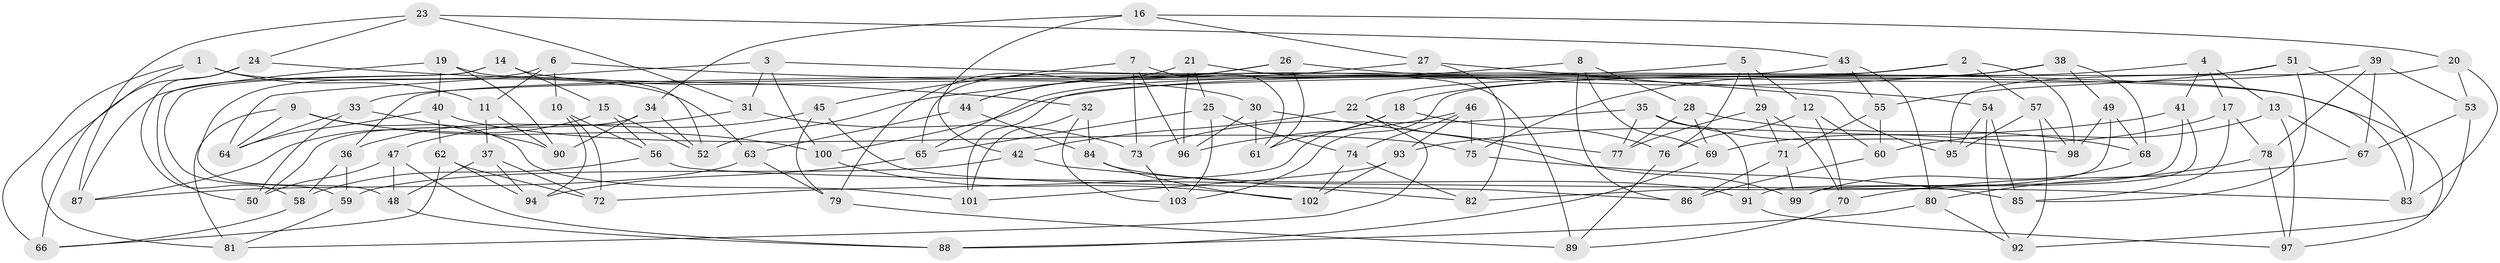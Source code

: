 // Generated by graph-tools (version 1.1) at 2025/50/03/09/25 03:50:52]
// undirected, 103 vertices, 206 edges
graph export_dot {
graph [start="1"]
  node [color=gray90,style=filled];
  1;
  2;
  3;
  4;
  5;
  6;
  7;
  8;
  9;
  10;
  11;
  12;
  13;
  14;
  15;
  16;
  17;
  18;
  19;
  20;
  21;
  22;
  23;
  24;
  25;
  26;
  27;
  28;
  29;
  30;
  31;
  32;
  33;
  34;
  35;
  36;
  37;
  38;
  39;
  40;
  41;
  42;
  43;
  44;
  45;
  46;
  47;
  48;
  49;
  50;
  51;
  52;
  53;
  54;
  55;
  56;
  57;
  58;
  59;
  60;
  61;
  62;
  63;
  64;
  65;
  66;
  67;
  68;
  69;
  70;
  71;
  72;
  73;
  74;
  75;
  76;
  77;
  78;
  79;
  80;
  81;
  82;
  83;
  84;
  85;
  86;
  87;
  88;
  89;
  90;
  91;
  92;
  93;
  94;
  95;
  96;
  97;
  98;
  99;
  100;
  101;
  102;
  103;
  1 -- 66;
  1 -- 63;
  1 -- 81;
  1 -- 11;
  2 -- 98;
  2 -- 22;
  2 -- 57;
  2 -- 36;
  3 -- 64;
  3 -- 31;
  3 -- 100;
  3 -- 97;
  4 -- 17;
  4 -- 18;
  4 -- 41;
  4 -- 13;
  5 -- 33;
  5 -- 29;
  5 -- 12;
  5 -- 76;
  6 -- 54;
  6 -- 48;
  6 -- 10;
  6 -- 11;
  7 -- 61;
  7 -- 73;
  7 -- 96;
  7 -- 45;
  8 -- 69;
  8 -- 65;
  8 -- 86;
  8 -- 28;
  9 -- 64;
  9 -- 81;
  9 -- 101;
  9 -- 100;
  10 -- 94;
  10 -- 72;
  10 -- 56;
  11 -- 90;
  11 -- 37;
  12 -- 70;
  12 -- 60;
  12 -- 76;
  13 -- 60;
  13 -- 97;
  13 -- 67;
  14 -- 15;
  14 -- 50;
  14 -- 59;
  14 -- 30;
  15 -- 52;
  15 -- 87;
  15 -- 56;
  16 -- 34;
  16 -- 20;
  16 -- 42;
  16 -- 27;
  17 -- 85;
  17 -- 78;
  17 -- 69;
  18 -- 72;
  18 -- 76;
  18 -- 61;
  19 -- 87;
  19 -- 52;
  19 -- 90;
  19 -- 40;
  20 -- 95;
  20 -- 53;
  20 -- 83;
  21 -- 79;
  21 -- 96;
  21 -- 89;
  21 -- 25;
  22 -- 42;
  22 -- 81;
  22 -- 99;
  23 -- 24;
  23 -- 31;
  23 -- 87;
  23 -- 43;
  24 -- 58;
  24 -- 66;
  24 -- 32;
  25 -- 74;
  25 -- 65;
  25 -- 103;
  26 -- 61;
  26 -- 44;
  26 -- 83;
  26 -- 65;
  27 -- 82;
  27 -- 95;
  27 -- 44;
  28 -- 77;
  28 -- 69;
  28 -- 68;
  29 -- 70;
  29 -- 71;
  29 -- 77;
  30 -- 61;
  30 -- 77;
  30 -- 96;
  31 -- 73;
  31 -- 36;
  32 -- 84;
  32 -- 101;
  32 -- 103;
  33 -- 50;
  33 -- 64;
  33 -- 90;
  34 -- 90;
  34 -- 52;
  34 -- 50;
  35 -- 77;
  35 -- 73;
  35 -- 98;
  35 -- 91;
  36 -- 59;
  36 -- 58;
  37 -- 72;
  37 -- 94;
  37 -- 48;
  38 -- 68;
  38 -- 75;
  38 -- 49;
  38 -- 52;
  39 -- 53;
  39 -- 78;
  39 -- 67;
  39 -- 100;
  40 -- 62;
  40 -- 64;
  40 -- 75;
  41 -- 93;
  41 -- 99;
  41 -- 91;
  42 -- 59;
  42 -- 82;
  43 -- 55;
  43 -- 80;
  43 -- 101;
  44 -- 63;
  44 -- 84;
  45 -- 79;
  45 -- 47;
  45 -- 86;
  46 -- 75;
  46 -- 96;
  46 -- 74;
  46 -- 93;
  47 -- 50;
  47 -- 88;
  47 -- 48;
  48 -- 88;
  49 -- 82;
  49 -- 98;
  49 -- 68;
  51 -- 103;
  51 -- 83;
  51 -- 85;
  51 -- 55;
  53 -- 92;
  53 -- 67;
  54 -- 85;
  54 -- 95;
  54 -- 92;
  55 -- 60;
  55 -- 71;
  56 -- 58;
  56 -- 83;
  57 -- 98;
  57 -- 92;
  57 -- 95;
  58 -- 66;
  59 -- 81;
  60 -- 86;
  62 -- 94;
  62 -- 72;
  62 -- 66;
  63 -- 79;
  63 -- 87;
  65 -- 94;
  67 -- 70;
  68 -- 99;
  69 -- 88;
  70 -- 89;
  71 -- 99;
  71 -- 86;
  73 -- 103;
  74 -- 102;
  74 -- 82;
  75 -- 85;
  76 -- 89;
  78 -- 97;
  78 -- 80;
  79 -- 89;
  80 -- 92;
  80 -- 88;
  84 -- 91;
  84 -- 102;
  91 -- 97;
  93 -- 102;
  93 -- 101;
  100 -- 102;
}
